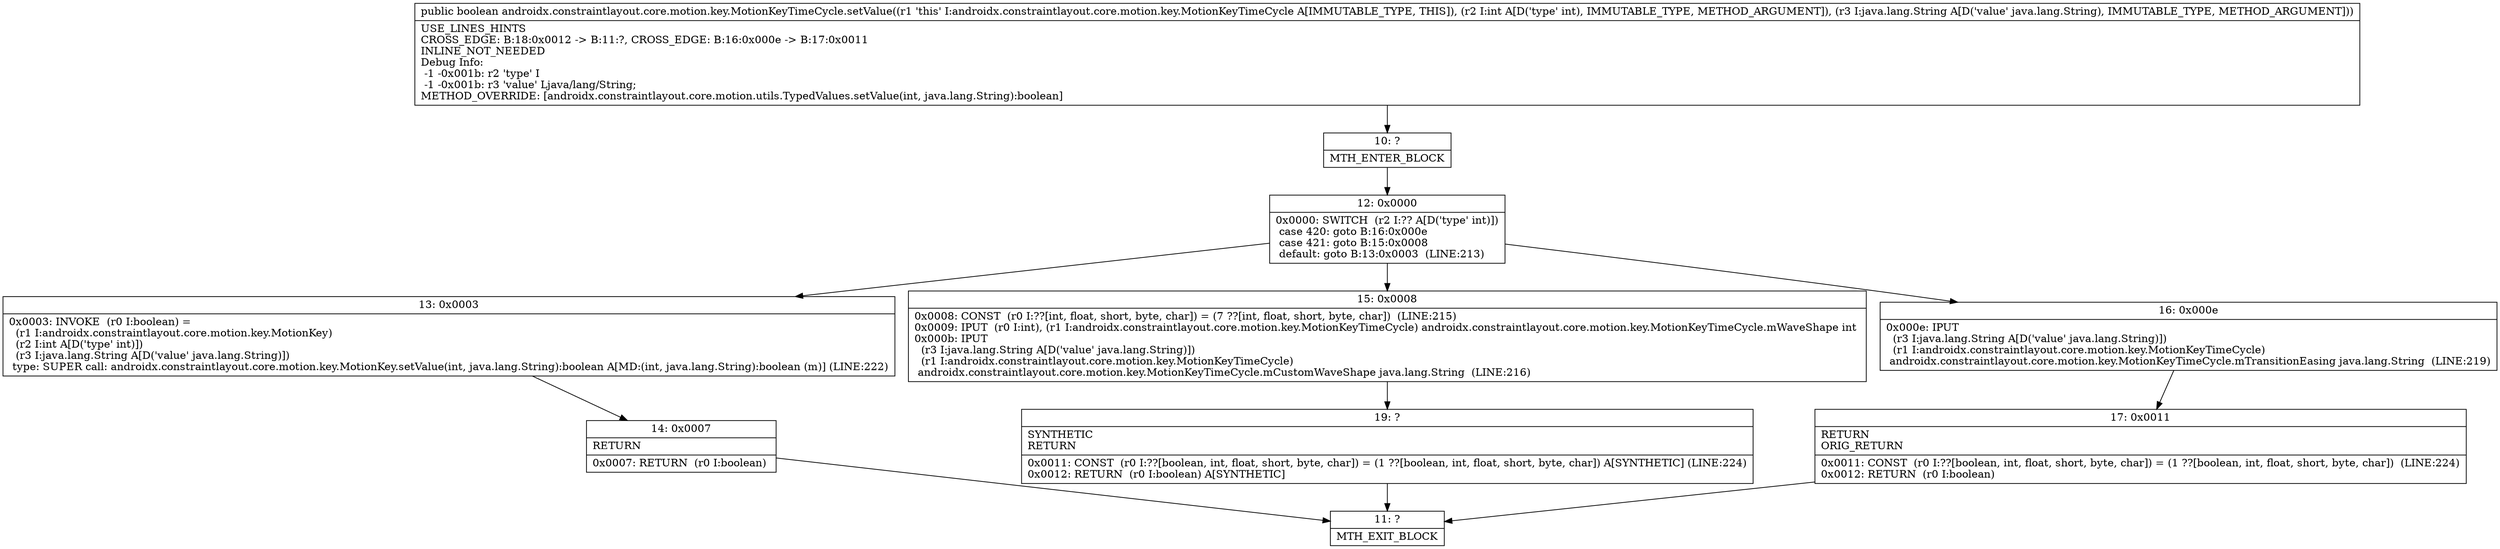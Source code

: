 digraph "CFG forandroidx.constraintlayout.core.motion.key.MotionKeyTimeCycle.setValue(ILjava\/lang\/String;)Z" {
Node_10 [shape=record,label="{10\:\ ?|MTH_ENTER_BLOCK\l}"];
Node_12 [shape=record,label="{12\:\ 0x0000|0x0000: SWITCH  (r2 I:?? A[D('type' int)])\l case 420: goto B:16:0x000e\l case 421: goto B:15:0x0008\l default: goto B:13:0x0003  (LINE:213)\l}"];
Node_13 [shape=record,label="{13\:\ 0x0003|0x0003: INVOKE  (r0 I:boolean) = \l  (r1 I:androidx.constraintlayout.core.motion.key.MotionKey)\l  (r2 I:int A[D('type' int)])\l  (r3 I:java.lang.String A[D('value' java.lang.String)])\l type: SUPER call: androidx.constraintlayout.core.motion.key.MotionKey.setValue(int, java.lang.String):boolean A[MD:(int, java.lang.String):boolean (m)] (LINE:222)\l}"];
Node_14 [shape=record,label="{14\:\ 0x0007|RETURN\l|0x0007: RETURN  (r0 I:boolean) \l}"];
Node_11 [shape=record,label="{11\:\ ?|MTH_EXIT_BLOCK\l}"];
Node_15 [shape=record,label="{15\:\ 0x0008|0x0008: CONST  (r0 I:??[int, float, short, byte, char]) = (7 ??[int, float, short, byte, char])  (LINE:215)\l0x0009: IPUT  (r0 I:int), (r1 I:androidx.constraintlayout.core.motion.key.MotionKeyTimeCycle) androidx.constraintlayout.core.motion.key.MotionKeyTimeCycle.mWaveShape int \l0x000b: IPUT  \l  (r3 I:java.lang.String A[D('value' java.lang.String)])\l  (r1 I:androidx.constraintlayout.core.motion.key.MotionKeyTimeCycle)\l androidx.constraintlayout.core.motion.key.MotionKeyTimeCycle.mCustomWaveShape java.lang.String  (LINE:216)\l}"];
Node_19 [shape=record,label="{19\:\ ?|SYNTHETIC\lRETURN\l|0x0011: CONST  (r0 I:??[boolean, int, float, short, byte, char]) = (1 ??[boolean, int, float, short, byte, char]) A[SYNTHETIC] (LINE:224)\l0x0012: RETURN  (r0 I:boolean) A[SYNTHETIC]\l}"];
Node_16 [shape=record,label="{16\:\ 0x000e|0x000e: IPUT  \l  (r3 I:java.lang.String A[D('value' java.lang.String)])\l  (r1 I:androidx.constraintlayout.core.motion.key.MotionKeyTimeCycle)\l androidx.constraintlayout.core.motion.key.MotionKeyTimeCycle.mTransitionEasing java.lang.String  (LINE:219)\l}"];
Node_17 [shape=record,label="{17\:\ 0x0011|RETURN\lORIG_RETURN\l|0x0011: CONST  (r0 I:??[boolean, int, float, short, byte, char]) = (1 ??[boolean, int, float, short, byte, char])  (LINE:224)\l0x0012: RETURN  (r0 I:boolean) \l}"];
MethodNode[shape=record,label="{public boolean androidx.constraintlayout.core.motion.key.MotionKeyTimeCycle.setValue((r1 'this' I:androidx.constraintlayout.core.motion.key.MotionKeyTimeCycle A[IMMUTABLE_TYPE, THIS]), (r2 I:int A[D('type' int), IMMUTABLE_TYPE, METHOD_ARGUMENT]), (r3 I:java.lang.String A[D('value' java.lang.String), IMMUTABLE_TYPE, METHOD_ARGUMENT]))  | USE_LINES_HINTS\lCROSS_EDGE: B:18:0x0012 \-\> B:11:?, CROSS_EDGE: B:16:0x000e \-\> B:17:0x0011\lINLINE_NOT_NEEDED\lDebug Info:\l  \-1 \-0x001b: r2 'type' I\l  \-1 \-0x001b: r3 'value' Ljava\/lang\/String;\lMETHOD_OVERRIDE: [androidx.constraintlayout.core.motion.utils.TypedValues.setValue(int, java.lang.String):boolean]\l}"];
MethodNode -> Node_10;Node_10 -> Node_12;
Node_12 -> Node_13;
Node_12 -> Node_15;
Node_12 -> Node_16;
Node_13 -> Node_14;
Node_14 -> Node_11;
Node_15 -> Node_19;
Node_19 -> Node_11;
Node_16 -> Node_17;
Node_17 -> Node_11;
}

